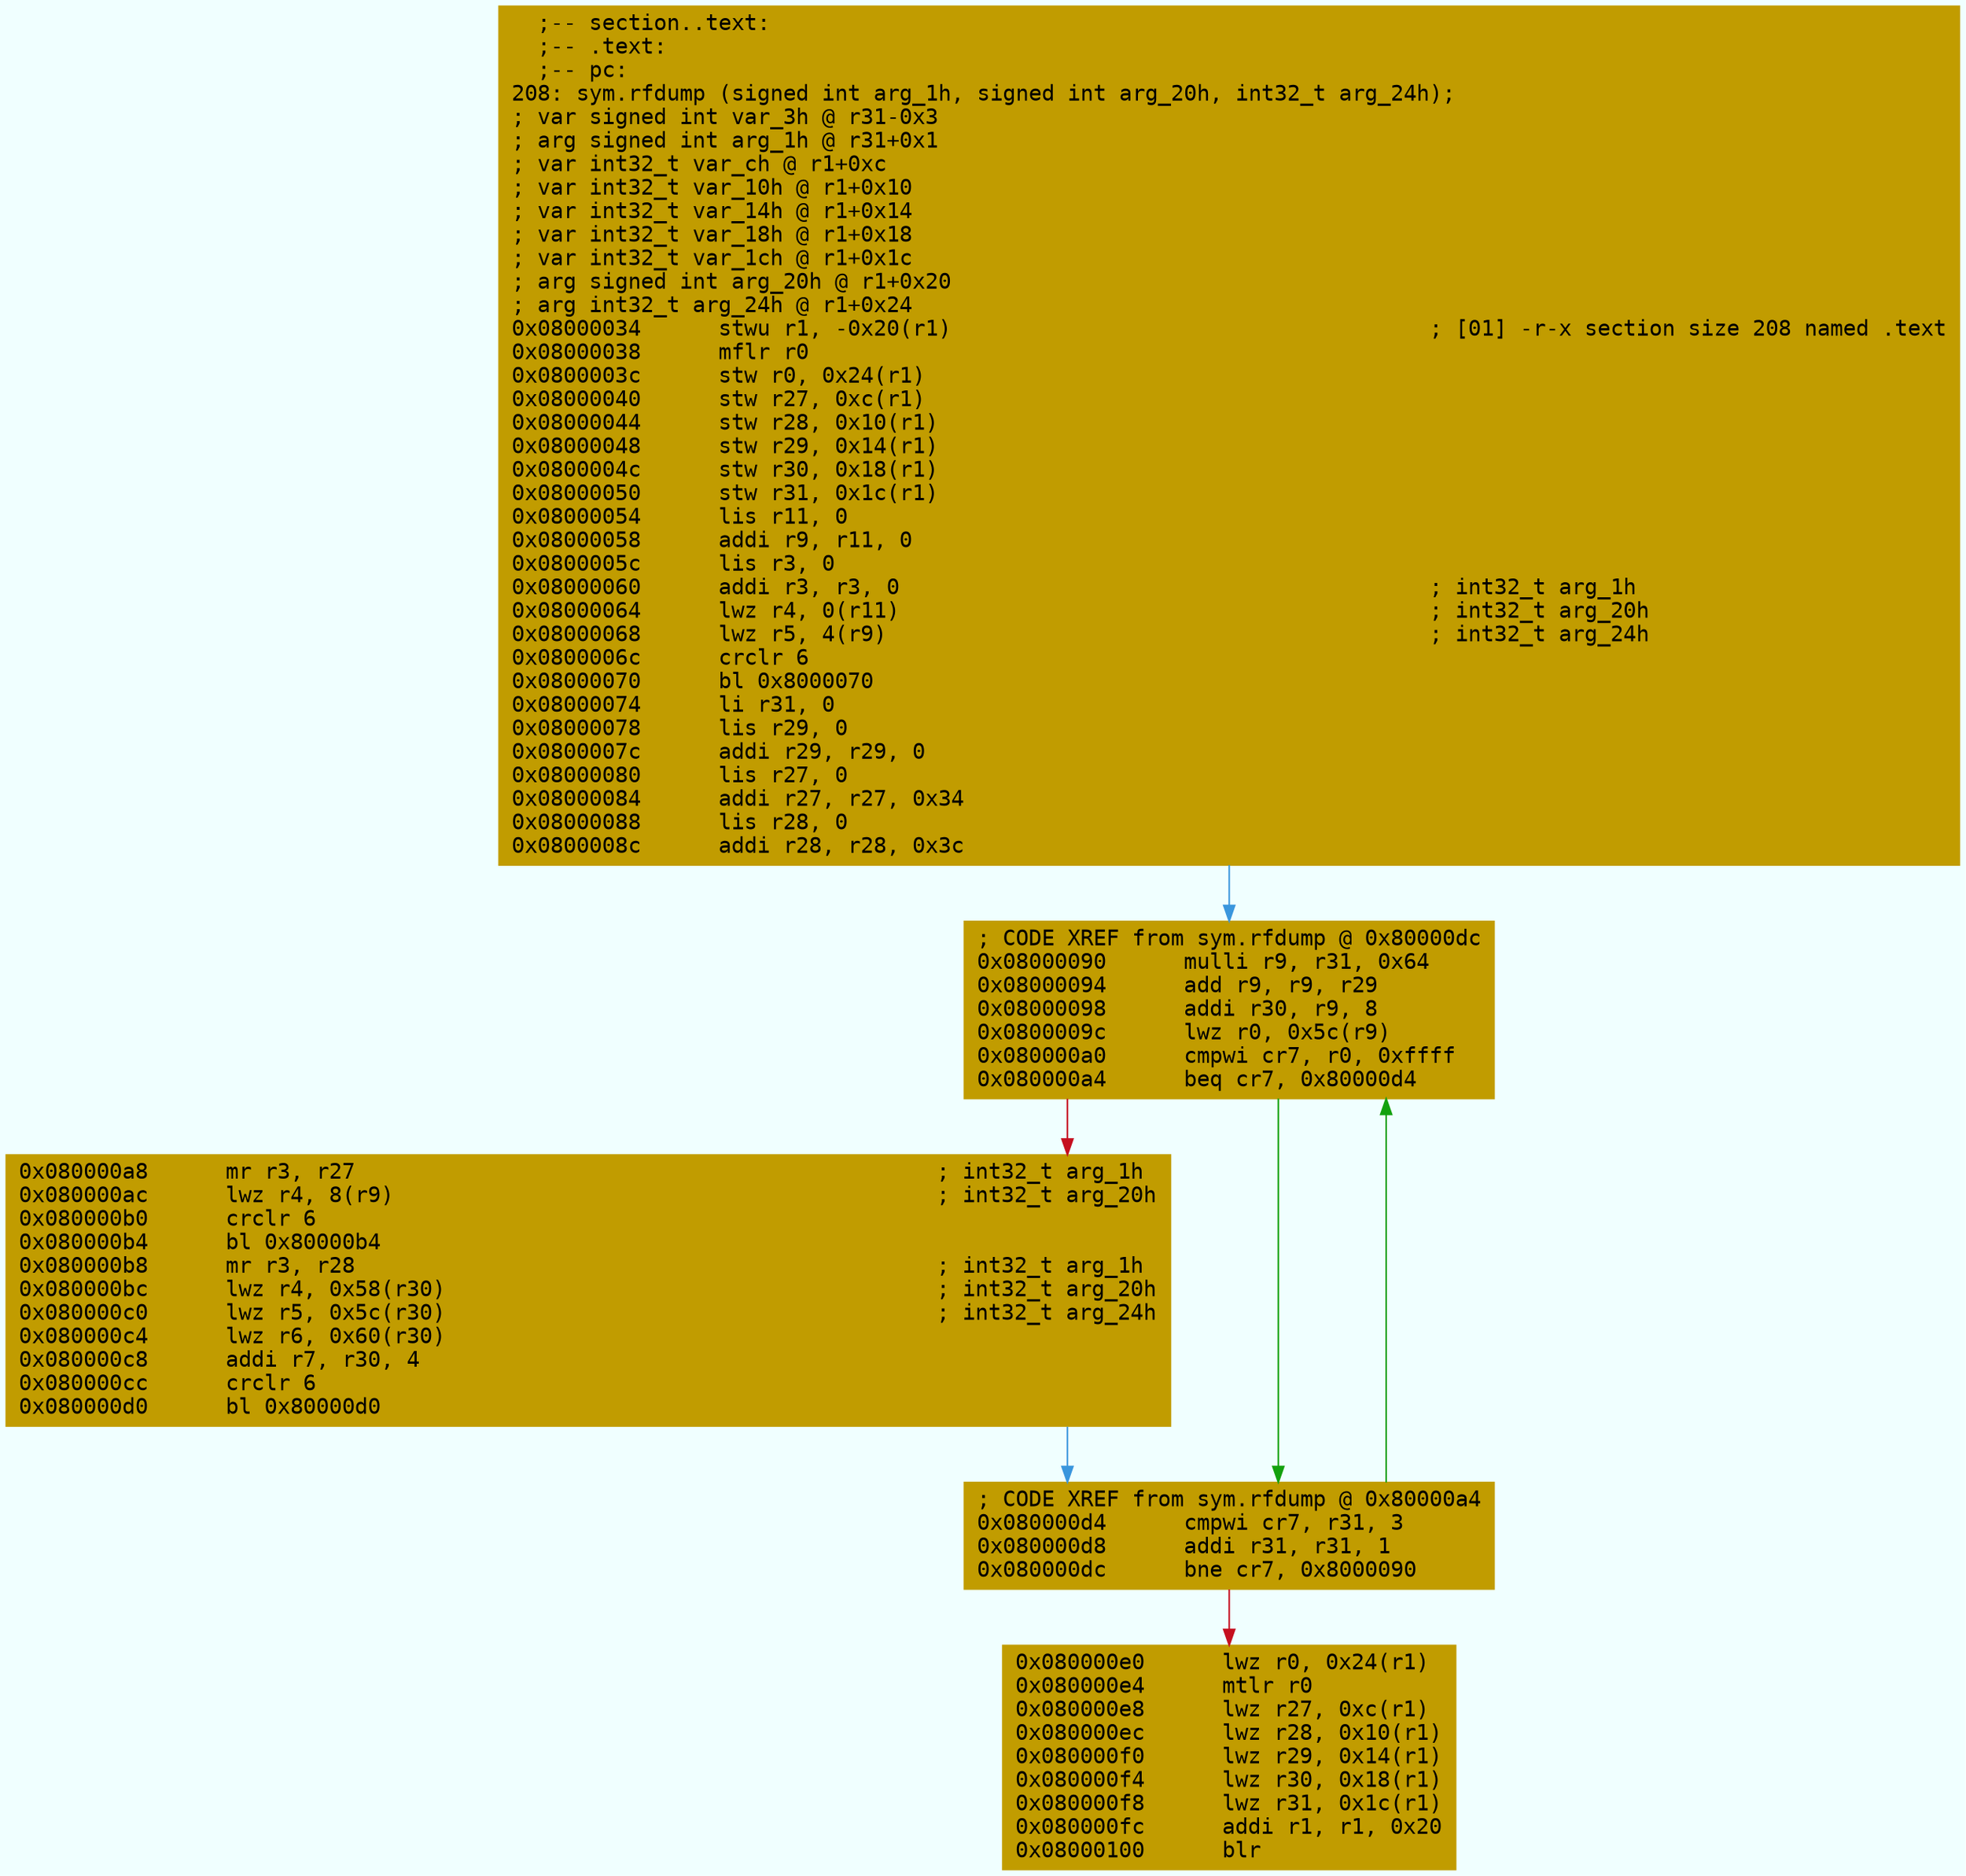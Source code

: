 digraph code {
	graph [bgcolor=azure fontsize=8 fontname="Courier" splines="ortho"];
	node [fillcolor=gray style=filled shape=box];
	edge [arrowhead="normal"];
	"0x08000034" [URL="sym.rfdump/0x08000034", fillcolor="#c19c00",color="#c19c00", fontname="Courier",label="  ;-- section..text:\l  ;-- .text:\l  ;-- pc:\l208: sym.rfdump (signed int arg_1h, signed int arg_20h, int32_t arg_24h);\l; var signed int var_3h @ r31-0x3\l; arg signed int arg_1h @ r31+0x1\l; var int32_t var_ch @ r1+0xc\l; var int32_t var_10h @ r1+0x10\l; var int32_t var_14h @ r1+0x14\l; var int32_t var_18h @ r1+0x18\l; var int32_t var_1ch @ r1+0x1c\l; arg signed int arg_20h @ r1+0x20\l; arg int32_t arg_24h @ r1+0x24\l0x08000034      stwu r1, -0x20(r1)                                     ; [01] -r-x section size 208 named .text\l0x08000038      mflr r0\l0x0800003c      stw r0, 0x24(r1)\l0x08000040      stw r27, 0xc(r1)\l0x08000044      stw r28, 0x10(r1)\l0x08000048      stw r29, 0x14(r1)\l0x0800004c      stw r30, 0x18(r1)\l0x08000050      stw r31, 0x1c(r1)\l0x08000054      lis r11, 0\l0x08000058      addi r9, r11, 0\l0x0800005c      lis r3, 0\l0x08000060      addi r3, r3, 0                                         ; int32_t arg_1h\l0x08000064      lwz r4, 0(r11)                                         ; int32_t arg_20h\l0x08000068      lwz r5, 4(r9)                                          ; int32_t arg_24h\l0x0800006c      crclr 6\l0x08000070      bl 0x8000070\l0x08000074      li r31, 0\l0x08000078      lis r29, 0\l0x0800007c      addi r29, r29, 0\l0x08000080      lis r27, 0\l0x08000084      addi r27, r27, 0x34\l0x08000088      lis r28, 0\l0x0800008c      addi r28, r28, 0x3c\l"]
	"0x08000090" [URL="sym.rfdump/0x08000090", fillcolor="#c19c00",color="#c19c00", fontname="Courier",label="; CODE XREF from sym.rfdump @ 0x80000dc\l0x08000090      mulli r9, r31, 0x64\l0x08000094      add r9, r9, r29\l0x08000098      addi r30, r9, 8\l0x0800009c      lwz r0, 0x5c(r9)\l0x080000a0      cmpwi cr7, r0, 0xffff\l0x080000a4      beq cr7, 0x80000d4\l"]
	"0x080000a8" [URL="sym.rfdump/0x080000a8", fillcolor="#c19c00",color="#c19c00", fontname="Courier",label="0x080000a8      mr r3, r27                                             ; int32_t arg_1h\l0x080000ac      lwz r4, 8(r9)                                          ; int32_t arg_20h\l0x080000b0      crclr 6\l0x080000b4      bl 0x80000b4\l0x080000b8      mr r3, r28                                             ; int32_t arg_1h\l0x080000bc      lwz r4, 0x58(r30)                                      ; int32_t arg_20h\l0x080000c0      lwz r5, 0x5c(r30)                                      ; int32_t arg_24h\l0x080000c4      lwz r6, 0x60(r30)\l0x080000c8      addi r7, r30, 4\l0x080000cc      crclr 6\l0x080000d0      bl 0x80000d0\l"]
	"0x080000d4" [URL="sym.rfdump/0x080000d4", fillcolor="#c19c00",color="#c19c00", fontname="Courier",label="; CODE XREF from sym.rfdump @ 0x80000a4\l0x080000d4      cmpwi cr7, r31, 3\l0x080000d8      addi r31, r31, 1\l0x080000dc      bne cr7, 0x8000090\l"]
	"0x080000e0" [URL="sym.rfdump/0x080000e0", fillcolor="#c19c00",color="#c19c00", fontname="Courier",label="0x080000e0      lwz r0, 0x24(r1)\l0x080000e4      mtlr r0\l0x080000e8      lwz r27, 0xc(r1)\l0x080000ec      lwz r28, 0x10(r1)\l0x080000f0      lwz r29, 0x14(r1)\l0x080000f4      lwz r30, 0x18(r1)\l0x080000f8      lwz r31, 0x1c(r1)\l0x080000fc      addi r1, r1, 0x20\l0x08000100      blr\l"]
        "0x08000034" -> "0x08000090" [color="#3a96dd"];
        "0x08000090" -> "0x080000d4" [color="#13a10e"];
        "0x08000090" -> "0x080000a8" [color="#c50f1f"];
        "0x080000a8" -> "0x080000d4" [color="#3a96dd"];
        "0x080000d4" -> "0x08000090" [color="#13a10e"];
        "0x080000d4" -> "0x080000e0" [color="#c50f1f"];
}
